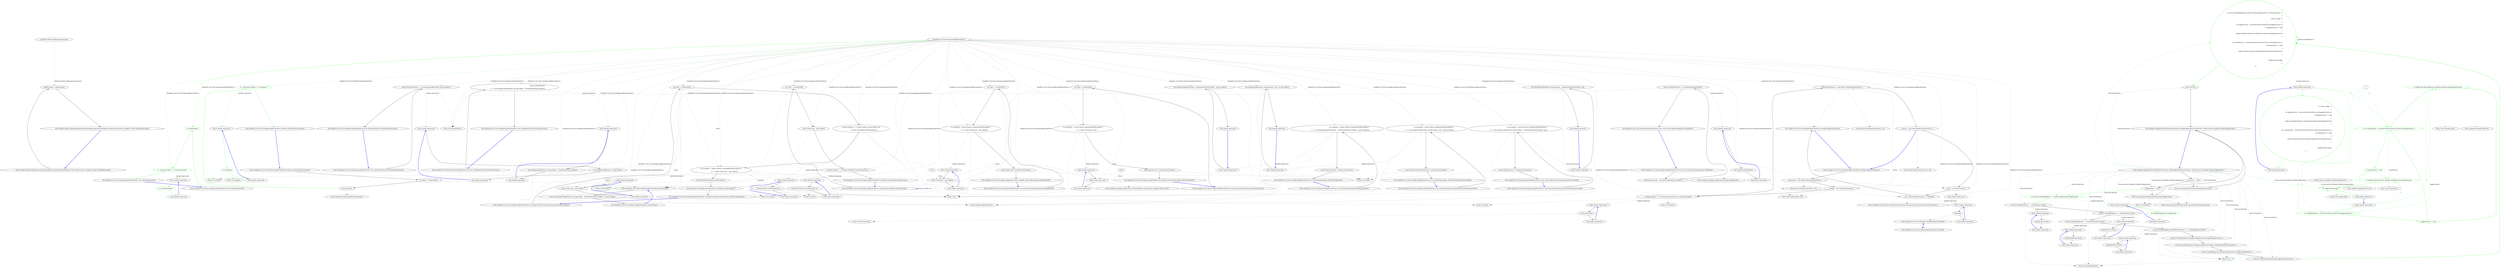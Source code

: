 digraph  {
n3 [label="HangFire.Filters.JobEnqueueingContext", span=""];
n0 [cluster="HangFire.Filters.JobEnqueueingContext.JobEnqueueingContext(HangFire.Client.ClientContext, HangFire.Client.ClientJobDescriptor)", label="Entry HangFire.Filters.JobEnqueueingContext.JobEnqueueingContext(HangFire.Client.ClientContext, HangFire.Client.ClientJobDescriptor)", span="6-6"];
n1 [cluster="HangFire.Filters.JobEnqueueingContext.JobEnqueueingContext(HangFire.Client.ClientContext, HangFire.Client.ClientJobDescriptor)", label="JobDescriptor = jobDescriptor", span="11-11"];
n2 [cluster="HangFire.Filters.JobEnqueueingContext.JobEnqueueingContext(HangFire.Client.ClientContext, HangFire.Client.ClientJobDescriptor)", label="Exit HangFire.Filters.JobEnqueueingContext.JobEnqueueingContext(HangFire.Client.ClientContext, HangFire.Client.ClientJobDescriptor)", span="6-6"];
m0_13 [cluster="Mock<IStateMachineFactory>.cstr", file="HangfireApplicationBuilderExtensions.cs", label="Entry Mock<IStateMachineFactory>.cstr", span=""];
m0_89 [cluster="HangFire.Core.Tests.BackgroundJobClientFacts.CreateJob_ThrowsAnException_WhenJobIsNull()", file="HangfireApplicationBuilderExtensions.cs", label="Entry HangFire.Core.Tests.BackgroundJobClientFacts.CreateJob_ThrowsAnException_WhenJobIsNull()", span="96-96"];
m0_90 [cluster="HangFire.Core.Tests.BackgroundJobClientFacts.CreateJob_ThrowsAnException_WhenJobIsNull()", file="HangfireApplicationBuilderExtensions.cs", label="var client = CreateClient()", span="98-98"];
m0_91 [cluster="HangFire.Core.Tests.BackgroundJobClientFacts.CreateJob_ThrowsAnException_WhenJobIsNull()", file="HangfireApplicationBuilderExtensions.cs", label="var exception = Assert.Throws<ArgumentNullException>(\r\n                () => client.Create(null, _state.Object))", span="100-101"];
m0_92 [cluster="HangFire.Core.Tests.BackgroundJobClientFacts.CreateJob_ThrowsAnException_WhenJobIsNull()", file="HangfireApplicationBuilderExtensions.cs", label="Assert.Equal(''job'', exception.ParamName)", span="103-103"];
m0_93 [cluster="HangFire.Core.Tests.BackgroundJobClientFacts.CreateJob_ThrowsAnException_WhenJobIsNull()", file="HangfireApplicationBuilderExtensions.cs", label="Exit HangFire.Core.Tests.BackgroundJobClientFacts.CreateJob_ThrowsAnException_WhenJobIsNull()", span="96-96"];
m0_49 [cluster="HangFire.Core.Tests.BackgroundJobClientFacts.Ctor_UsesCurrent_JobStorageInstance_ByDefault()", file="HangfireApplicationBuilderExtensions.cs", label="Entry HangFire.Core.Tests.BackgroundJobClientFacts.Ctor_UsesCurrent_JobStorageInstance_ByDefault()", span="60-60"];
m0_50 [cluster="HangFire.Core.Tests.BackgroundJobClientFacts.Ctor_UsesCurrent_JobStorageInstance_ByDefault()", file="HangfireApplicationBuilderExtensions.cs", label="JobStorage.Current = new Mock<JobStorage>().Object", span="62-62"];
m0_51 [cluster="HangFire.Core.Tests.BackgroundJobClientFacts.Ctor_UsesCurrent_JobStorageInstance_ByDefault()", file="HangfireApplicationBuilderExtensions.cs", label="Assert.DoesNotThrow(() => new BackgroundJobClient())", span="63-63"];
m0_52 [cluster="HangFire.Core.Tests.BackgroundJobClientFacts.Ctor_UsesCurrent_JobStorageInstance_ByDefault()", file="HangfireApplicationBuilderExtensions.cs", label="Exit HangFire.Core.Tests.BackgroundJobClientFacts.Ctor_UsesCurrent_JobStorageInstance_ByDefault()", span="60-60"];
m0_30 [cluster="Unk.Equal", file="HangfireApplicationBuilderExtensions.cs", label="Entry Unk.Equal", span=""];
m0_70 [cluster="HangFire.Core.Tests.BackgroundJobClientFacts.Ctor_TakesAConnection()", file="HangfireApplicationBuilderExtensions.cs", label="Entry HangFire.Core.Tests.BackgroundJobClientFacts.Ctor_TakesAConnection()", span="80-80"];
m0_71 [cluster="HangFire.Core.Tests.BackgroundJobClientFacts.Ctor_TakesAConnection()", color=green, community=0, file="HangfireApplicationBuilderExtensions.cs", label="0: CreateClient()", span="82-82"];
m0_72 [cluster="HangFire.Core.Tests.BackgroundJobClientFacts.Ctor_TakesAConnection()", color=green, community=0, file="HangfireApplicationBuilderExtensions.cs", label="0: _storage.Verify(x => x.GetConnection())", span="83-83"];
m0_73 [cluster="HangFire.Core.Tests.BackgroundJobClientFacts.Ctor_TakesAConnection()", file="HangfireApplicationBuilderExtensions.cs", label="Exit HangFire.Core.Tests.BackgroundJobClientFacts.Ctor_TakesAConnection()", span="80-80"];
m0_9 [cluster="Mock<IStorageConnection>.cstr", file="HangfireApplicationBuilderExtensions.cs", label="Entry Mock<IStorageConnection>.cstr", span=""];
m0_14 [cluster="Mock<IJobCreationProcess>.cstr", file="HangfireApplicationBuilderExtensions.cs", label="Entry Mock<IJobCreationProcess>.cstr", span=""];
m0_116 [cluster="HangFire.Core.Tests.BackgroundJobClientFacts.CreateJob_WrapsProcessException_IntoItsOwnException()", file="HangfireApplicationBuilderExtensions.cs", label="Entry HangFire.Core.Tests.BackgroundJobClientFacts.CreateJob_WrapsProcessException_IntoItsOwnException()", span="128-128"];
m0_117 [cluster="HangFire.Core.Tests.BackgroundJobClientFacts.CreateJob_WrapsProcessException_IntoItsOwnException()", file="HangfireApplicationBuilderExtensions.cs", label="var client = CreateClient()", span="130-130"];
m0_118 [cluster="HangFire.Core.Tests.BackgroundJobClientFacts.CreateJob_WrapsProcessException_IntoItsOwnException()", file="HangfireApplicationBuilderExtensions.cs", label="_process.Setup(x => x.Run(It.IsAny<CreateContext>()))\r\n                .Throws<InvalidOperationException>()", span="131-132"];
m0_119 [cluster="HangFire.Core.Tests.BackgroundJobClientFacts.CreateJob_WrapsProcessException_IntoItsOwnException()", file="HangfireApplicationBuilderExtensions.cs", label="var exception = Assert.Throws<CreateJobFailedException>(\r\n                () => client.Create(_job, _state.Object))", span="134-135"];
m0_120 [cluster="HangFire.Core.Tests.BackgroundJobClientFacts.CreateJob_WrapsProcessException_IntoItsOwnException()", file="HangfireApplicationBuilderExtensions.cs", label="Assert.NotNull(exception.InnerException)", span="137-137"];
m0_121 [cluster="HangFire.Core.Tests.BackgroundJobClientFacts.CreateJob_WrapsProcessException_IntoItsOwnException()", file="HangfireApplicationBuilderExtensions.cs", label="Assert.IsType<InvalidOperationException>(exception.InnerException)", span="138-138"];
m0_122 [cluster="HangFire.Core.Tests.BackgroundJobClientFacts.CreateJob_WrapsProcessException_IntoItsOwnException()", file="HangfireApplicationBuilderExtensions.cs", label="Exit HangFire.Core.Tests.BackgroundJobClientFacts.CreateJob_WrapsProcessException_IntoItsOwnException()", span="128-128"];
m0_53 [cluster="Unk.DoesNotThrow", file="HangfireApplicationBuilderExtensions.cs", label="Entry Unk.DoesNotThrow", span=""];
m0_115 [cluster="Unk.Run", file="HangfireApplicationBuilderExtensions.cs", label="Entry Unk.Run", span=""];
m0_57 [cluster="HangFire.BackgroundJobClient.BackgroundJobClient()", file="HangfireApplicationBuilderExtensions.cs", label="Entry HangFire.BackgroundJobClient.BackgroundJobClient()", span="39-39"];
m0_106 [cluster="HangFire.BackgroundJobClient.Create(HangFire.Common.Job, HangFire.States.State)", file="HangfireApplicationBuilderExtensions.cs", label="Entry HangFire.BackgroundJobClient.Create(HangFire.Common.Job, HangFire.States.State)", span="81-81"];
m0_98 [cluster="HangFire.Core.Tests.BackgroundJobClientFacts.CreateJob_ThrowsAnException_WhenStateIsNull()", file="HangfireApplicationBuilderExtensions.cs", label="Entry HangFire.Core.Tests.BackgroundJobClientFacts.CreateJob_ThrowsAnException_WhenStateIsNull()", span="107-107"];
m0_99 [cluster="HangFire.Core.Tests.BackgroundJobClientFacts.CreateJob_ThrowsAnException_WhenStateIsNull()", file="HangfireApplicationBuilderExtensions.cs", label="var client = CreateClient()", span="109-109"];
m0_100 [cluster="HangFire.Core.Tests.BackgroundJobClientFacts.CreateJob_ThrowsAnException_WhenStateIsNull()", file="HangfireApplicationBuilderExtensions.cs", label="var exception = Assert.Throws<ArgumentNullException>(\r\n                () => client.Create(_job, null))", span="111-112"];
m0_101 [cluster="HangFire.Core.Tests.BackgroundJobClientFacts.CreateJob_ThrowsAnException_WhenStateIsNull()", file="HangfireApplicationBuilderExtensions.cs", label="Assert.Equal(''state'', exception.ParamName)", span="114-114"];
m0_102 [cluster="HangFire.Core.Tests.BackgroundJobClientFacts.CreateJob_ThrowsAnException_WhenStateIsNull()", file="HangfireApplicationBuilderExtensions.cs", label="Exit HangFire.Core.Tests.BackgroundJobClientFacts.CreateJob_ThrowsAnException_WhenStateIsNull()", span="107-107"];
m0_29 [cluster="Unk.>", file="HangfireApplicationBuilderExtensions.cs", label="Entry Unk.>", span=""];
m0_84 [cluster="HangFire.BackgroundJobClient.Dispose()", file="HangfireApplicationBuilderExtensions.cs", label="Entry HangFire.BackgroundJobClient.Dispose()", span="103-103"];
m0_20 [cluster="Unk.GetConnection", file="HangfireApplicationBuilderExtensions.cs", label="Entry Unk.GetConnection", span=""];
m0_79 [cluster="HangFire.Core.Tests.BackgroundJobClientFacts.Dispose_DisposesTheConnection()", file="HangfireApplicationBuilderExtensions.cs", label="Entry HangFire.Core.Tests.BackgroundJobClientFacts.Dispose_DisposesTheConnection()", span="87-87"];
m0_82 [cluster="HangFire.Core.Tests.BackgroundJobClientFacts.Dispose_DisposesTheConnection()", color=green, community=0, file="HangfireApplicationBuilderExtensions.cs", label="0: _connection.Verify(x => x.Dispose())", span="92-92"];
m0_81 [cluster="HangFire.Core.Tests.BackgroundJobClientFacts.Dispose_DisposesTheConnection()", file="HangfireApplicationBuilderExtensions.cs", label="client.Dispose()", span="90-90"];
m0_80 [cluster="HangFire.Core.Tests.BackgroundJobClientFacts.Dispose_DisposesTheConnection()", file="HangfireApplicationBuilderExtensions.cs", label="var client = CreateClient()", span="89-89"];
m0_83 [cluster="HangFire.Core.Tests.BackgroundJobClientFacts.Dispose_DisposesTheConnection()", file="HangfireApplicationBuilderExtensions.cs", label="Exit HangFire.Core.Tests.BackgroundJobClientFacts.Dispose_DisposesTheConnection()", span="87-87"];
m0_123 [cluster="Unk.NotNull", file="HangfireApplicationBuilderExtensions.cs", label="Entry Unk.NotNull", span=""];
m0_7 [cluster="HangFire.Core.Tests.BackgroundJobClientFacts.BackgroundJobClientFacts()", file="HangfireApplicationBuilderExtensions.cs", label="_job = Job.FromExpression(() => Method())", span="29-29"];
m0_15 [cluster="Mock<State>.cstr", file="HangfireApplicationBuilderExtensions.cs", label="Entry Mock<State>.cstr", span=""];
m0_11 [cluster="Unk.Setup", file="HangfireApplicationBuilderExtensions.cs", label="Entry Unk.Setup", span=""];
m0_88 [cluster="Unk.Dispose", file="HangfireApplicationBuilderExtensions.cs", label="Entry Unk.Dispose", span=""];
m0_58 [cluster="HangFire.Core.Tests.BackgroundJobClientFacts.Ctor_HasDefaultValue_ForStateMachineFactory()", file="HangfireApplicationBuilderExtensions.cs", label="Entry HangFire.Core.Tests.BackgroundJobClientFacts.Ctor_HasDefaultValue_ForStateMachineFactory()", span="67-67"];
m0_59 [cluster="HangFire.Core.Tests.BackgroundJobClientFacts.Ctor_HasDefaultValue_ForStateMachineFactory()", file="HangfireApplicationBuilderExtensions.cs", label="Assert.DoesNotThrow(() => new BackgroundJobClient(_storage.Object))", span="69-69"];
m0_60 [cluster="HangFire.Core.Tests.BackgroundJobClientFacts.Ctor_HasDefaultValue_ForStateMachineFactory()", file="HangfireApplicationBuilderExtensions.cs", label="Exit HangFire.Core.Tests.BackgroundJobClientFacts.Ctor_HasDefaultValue_ForStateMachineFactory()", span="67-67"];
m0_74 [cluster="HangFire.Core.Tests.BackgroundJobClientFacts.CreateClient()", file="HangfireApplicationBuilderExtensions.cs", label="Entry HangFire.Core.Tests.BackgroundJobClientFacts.CreateClient()", span="145-145"];
m0_131 [cluster="HangFire.Core.Tests.BackgroundJobClientFacts.CreateClient()", file="HangfireApplicationBuilderExtensions.cs", label="return new BackgroundJobClient(_storage.Object, _stateMachineFactory.Object, _process.Object);", span="147-147"];
m0_132 [cluster="HangFire.Core.Tests.BackgroundJobClientFacts.CreateClient()", file="HangfireApplicationBuilderExtensions.cs", label="Exit HangFire.Core.Tests.BackgroundJobClientFacts.CreateClient()", span="145-145"];
m0_64 [cluster="HangFire.Core.Tests.BackgroundJobClientFacts.Ctor_HasDefaultValue_ForCreationProcess()", file="HangfireApplicationBuilderExtensions.cs", label="Entry HangFire.Core.Tests.BackgroundJobClientFacts.Ctor_HasDefaultValue_ForCreationProcess()", span="73-73"];
m0_65 [cluster="HangFire.Core.Tests.BackgroundJobClientFacts.Ctor_HasDefaultValue_ForCreationProcess()", file="HangfireApplicationBuilderExtensions.cs", label="Assert.DoesNotThrow(\r\n                () => new BackgroundJobClient(_storage.Object, _stateMachineFactory.Object))", span="75-76"];
m0_66 [cluster="HangFire.Core.Tests.BackgroundJobClientFacts.Ctor_HasDefaultValue_ForCreationProcess()", file="HangfireApplicationBuilderExtensions.cs", label="Exit HangFire.Core.Tests.BackgroundJobClientFacts.Ctor_HasDefaultValue_ForCreationProcess()", span="73-73"];
m0_54 [cluster="lambda expression", file="HangfireApplicationBuilderExtensions.cs", label="Entry lambda expression", span="63-63"];
m0_76 [cluster="lambda expression", file="HangfireApplicationBuilderExtensions.cs", label="Entry lambda expression", span="83-83"];
m0_77 [cluster="lambda expression", color=green, community=0, file="HangfireApplicationBuilderExtensions.cs", label="0: x.GetConnection()", span="83-83"];
m0_78 [cluster="lambda expression", file="HangfireApplicationBuilderExtensions.cs", label="Exit lambda expression", span="83-83"];
m0_85 [cluster="lambda expression", file="HangfireApplicationBuilderExtensions.cs", label="Entry lambda expression", span="92-92"];
m0_86 [cluster="lambda expression", color=green, community=0, file="HangfireApplicationBuilderExtensions.cs", label="0: x.Dispose()", span="92-92"];
m0_87 [cluster="lambda expression", file="HangfireApplicationBuilderExtensions.cs", label="Exit lambda expression", span="92-92"];
m0_32 [cluster="lambda expression", file="HangfireApplicationBuilderExtensions.cs", label="new BackgroundJobClient(null, _stateMachineFactory.Object, _process.Object)", span="36-36"];
m0_40 [cluster="lambda expression", file="HangfireApplicationBuilderExtensions.cs", label="new BackgroundJobClient(_storage.Object, null, _process.Object)", span="45-45"];
m0_47 [cluster="lambda expression", file="HangfireApplicationBuilderExtensions.cs", label="new BackgroundJobClient(_storage.Object, _stateMachineFactory.Object, null)", span="54-54"];
m0_62 [cluster="lambda expression", file="HangfireApplicationBuilderExtensions.cs", label="new BackgroundJobClient(_storage.Object)", span="69-69"];
m0_68 [cluster="lambda expression", file="HangfireApplicationBuilderExtensions.cs", label="new BackgroundJobClient(_storage.Object, _stateMachineFactory.Object)", span="76-76"];
m0_95 [cluster="lambda expression", file="HangfireApplicationBuilderExtensions.cs", label="client.Create(null, _state.Object)", span="101-101"];
m0_104 [cluster="lambda expression", file="HangfireApplicationBuilderExtensions.cs", label="client.Create(_job, null)", span="112-112"];
m0_128 [cluster="lambda expression", file="HangfireApplicationBuilderExtensions.cs", label="client.Create(_job, _state.Object)", span="135-135"];
m0_18 [cluster="lambda expression", file="HangfireApplicationBuilderExtensions.cs", label="x.GetConnection()", span="23-23"];
m0_17 [cluster="lambda expression", file="HangfireApplicationBuilderExtensions.cs", label="Entry lambda expression", span="23-23"];
m0_21 [cluster="lambda expression", file="HangfireApplicationBuilderExtensions.cs", label="Entry lambda expression", span="29-29"];
m0_31 [cluster="lambda expression", file="HangfireApplicationBuilderExtensions.cs", label="Entry lambda expression", span="36-36"];
m0_33 [cluster="lambda expression", file="HangfireApplicationBuilderExtensions.cs", label="Exit lambda expression", span="36-36"];
m0_39 [cluster="lambda expression", file="HangfireApplicationBuilderExtensions.cs", label="Entry lambda expression", span="45-45"];
m0_41 [cluster="lambda expression", file="HangfireApplicationBuilderExtensions.cs", label="Exit lambda expression", span="45-45"];
m0_46 [cluster="lambda expression", file="HangfireApplicationBuilderExtensions.cs", label="Entry lambda expression", span="54-54"];
m0_48 [cluster="lambda expression", file="HangfireApplicationBuilderExtensions.cs", label="Exit lambda expression", span="54-54"];
m0_61 [cluster="lambda expression", file="HangfireApplicationBuilderExtensions.cs", label="Entry lambda expression", span="69-69"];
m0_63 [cluster="lambda expression", file="HangfireApplicationBuilderExtensions.cs", label="Exit lambda expression", span="69-69"];
m0_67 [cluster="lambda expression", file="HangfireApplicationBuilderExtensions.cs", label="Entry lambda expression", span="76-76"];
m0_69 [cluster="lambda expression", file="HangfireApplicationBuilderExtensions.cs", label="Exit lambda expression", span="76-76"];
m0_94 [cluster="lambda expression", file="HangfireApplicationBuilderExtensions.cs", label="Entry lambda expression", span="101-101"];
m0_96 [cluster="lambda expression", file="HangfireApplicationBuilderExtensions.cs", label="Exit lambda expression", span="101-101"];
m0_103 [cluster="lambda expression", file="HangfireApplicationBuilderExtensions.cs", label="Entry lambda expression", span="112-112"];
m0_105 [cluster="lambda expression", file="HangfireApplicationBuilderExtensions.cs", label="Exit lambda expression", span="112-112"];
m0_112 [cluster="lambda expression", file="HangfireApplicationBuilderExtensions.cs", label="Entry lambda expression", span="124-124"];
m0_124 [cluster="lambda expression", file="HangfireApplicationBuilderExtensions.cs", label="Entry lambda expression", span="131-131"];
m0_127 [cluster="lambda expression", file="HangfireApplicationBuilderExtensions.cs", label="Entry lambda expression", span="135-135"];
m0_129 [cluster="lambda expression", file="HangfireApplicationBuilderExtensions.cs", label="Exit lambda expression", span="135-135"];
m0_19 [cluster="lambda expression", file="HangfireApplicationBuilderExtensions.cs", label="Exit lambda expression", span="23-23"];
m0_23 [cluster="lambda expression", file="HangfireApplicationBuilderExtensions.cs", label="Exit lambda expression", span="29-29"];
m0_22 [cluster="lambda expression", file="HangfireApplicationBuilderExtensions.cs", label="Method()", span="29-29"];
m0_113 [cluster="lambda expression", file="HangfireApplicationBuilderExtensions.cs", label="x.Run(It.IsNotNull<CreateContext>())", span="124-124"];
m0_125 [cluster="lambda expression", file="HangfireApplicationBuilderExtensions.cs", label="x.Run(It.IsAny<CreateContext>())", span="131-131"];
m0_114 [cluster="lambda expression", file="HangfireApplicationBuilderExtensions.cs", label="Exit lambda expression", span="124-124"];
m0_126 [cluster="lambda expression", file="HangfireApplicationBuilderExtensions.cs", label="Exit lambda expression", span="131-131"];
m0_55 [cluster="lambda expression", file="HangfireApplicationBuilderExtensions.cs", label="new BackgroundJobClient()", span="63-63"];
m0_56 [cluster="lambda expression", file="HangfireApplicationBuilderExtensions.cs", label="Exit lambda expression", span="63-63"];
m0_42 [cluster="HangFire.Core.Tests.BackgroundJobClientFacts.Ctor_ThrowsAnException_WhenCreationProcessIsNull()", file="HangfireApplicationBuilderExtensions.cs", label="Entry HangFire.Core.Tests.BackgroundJobClientFacts.Ctor_ThrowsAnException_WhenCreationProcessIsNull()", span="51-51"];
m0_43 [cluster="HangFire.Core.Tests.BackgroundJobClientFacts.Ctor_ThrowsAnException_WhenCreationProcessIsNull()", file="HangfireApplicationBuilderExtensions.cs", label="var exception = Assert.Throws<ArgumentNullException>(\r\n                () => new BackgroundJobClient(_storage.Object, _stateMachineFactory.Object, null))", span="53-54"];
m0_44 [cluster="HangFire.Core.Tests.BackgroundJobClientFacts.Ctor_ThrowsAnException_WhenCreationProcessIsNull()", file="HangfireApplicationBuilderExtensions.cs", label="Assert.Equal(''process'', exception.ParamName)", span="56-56"];
m0_45 [cluster="HangFire.Core.Tests.BackgroundJobClientFacts.Ctor_ThrowsAnException_WhenCreationProcessIsNull()", file="HangfireApplicationBuilderExtensions.cs", label="Exit HangFire.Core.Tests.BackgroundJobClientFacts.Ctor_ThrowsAnException_WhenCreationProcessIsNull()", span="51-51"];
m0_24 [cluster="HangFire.Core.Tests.BackgroundJobClientFacts.Method()", file="HangfireApplicationBuilderExtensions.cs", label="Entry HangFire.Core.Tests.BackgroundJobClientFacts.Method()", span="141-141"];
m0_130 [cluster="HangFire.Core.Tests.BackgroundJobClientFacts.Method()", file="HangfireApplicationBuilderExtensions.cs", label="Exit HangFire.Core.Tests.BackgroundJobClientFacts.Method()", span="141-141"];
m0_25 [cluster="HangFire.Core.Tests.BackgroundJobClientFacts.Ctor_ThrowsAnException_WhenStorageIsNull()", file="HangfireApplicationBuilderExtensions.cs", label="Entry HangFire.Core.Tests.BackgroundJobClientFacts.Ctor_ThrowsAnException_WhenStorageIsNull()", span="33-33"];
m0_26 [cluster="HangFire.Core.Tests.BackgroundJobClientFacts.Ctor_ThrowsAnException_WhenStorageIsNull()", file="HangfireApplicationBuilderExtensions.cs", label="var exception = Assert.Throws<ArgumentNullException>(\r\n                () => new BackgroundJobClient(null, _stateMachineFactory.Object, _process.Object))", span="35-36"];
m0_27 [cluster="HangFire.Core.Tests.BackgroundJobClientFacts.Ctor_ThrowsAnException_WhenStorageIsNull()", file="HangfireApplicationBuilderExtensions.cs", label="Assert.Equal(''storage'', exception.ParamName)", span="38-38"];
m0_28 [cluster="HangFire.Core.Tests.BackgroundJobClientFacts.Ctor_ThrowsAnException_WhenStorageIsNull()", file="HangfireApplicationBuilderExtensions.cs", label="Exit HangFire.Core.Tests.BackgroundJobClientFacts.Ctor_ThrowsAnException_WhenStorageIsNull()", span="33-33"];
m0_8 [cluster="HangFire.Core.Tests.BackgroundJobClientFacts.BackgroundJobClientFacts()", file="HangfireApplicationBuilderExtensions.cs", label="Exit HangFire.Core.Tests.BackgroundJobClientFacts.BackgroundJobClientFacts()", span="19-19"];
m0_0 [cluster="HangFire.Core.Tests.BackgroundJobClientFacts.BackgroundJobClientFacts()", file="HangfireApplicationBuilderExtensions.cs", label="Entry HangFire.Core.Tests.BackgroundJobClientFacts.BackgroundJobClientFacts()", span="19-19"];
m0_1 [cluster="HangFire.Core.Tests.BackgroundJobClientFacts.BackgroundJobClientFacts()", file="HangfireApplicationBuilderExtensions.cs", label="_connection = new Mock<IStorageConnection>()", span="21-21"];
m0_2 [cluster="HangFire.Core.Tests.BackgroundJobClientFacts.BackgroundJobClientFacts()", file="HangfireApplicationBuilderExtensions.cs", label="_storage = new Mock<JobStorage>()", span="22-22"];
m0_3 [cluster="HangFire.Core.Tests.BackgroundJobClientFacts.BackgroundJobClientFacts()", file="HangfireApplicationBuilderExtensions.cs", label="_storage.Setup(x => x.GetConnection()).Returns(_connection.Object)", span="23-23"];
m0_4 [cluster="HangFire.Core.Tests.BackgroundJobClientFacts.BackgroundJobClientFacts()", file="HangfireApplicationBuilderExtensions.cs", label="_stateMachineFactory = new Mock<IStateMachineFactory>()", span="25-25"];
m0_5 [cluster="HangFire.Core.Tests.BackgroundJobClientFacts.BackgroundJobClientFacts()", file="HangfireApplicationBuilderExtensions.cs", label="_process = new Mock<IJobCreationProcess>()", span="27-27"];
m0_35 [cluster="HangFire.Core.Tests.BackgroundJobClientFacts.Ctor_ThrowsAnException_WhenStateMachineFactoryIsNull()", file="HangfireApplicationBuilderExtensions.cs", label="Entry HangFire.Core.Tests.BackgroundJobClientFacts.Ctor_ThrowsAnException_WhenStateMachineFactoryIsNull()", span="42-42"];
m0_36 [cluster="HangFire.Core.Tests.BackgroundJobClientFacts.Ctor_ThrowsAnException_WhenStateMachineFactoryIsNull()", file="HangfireApplicationBuilderExtensions.cs", label="var exception = Assert.Throws<ArgumentNullException>(\r\n                () => new BackgroundJobClient(_storage.Object, null, _process.Object))", span="44-45"];
m0_37 [cluster="HangFire.Core.Tests.BackgroundJobClientFacts.Ctor_ThrowsAnException_WhenStateMachineFactoryIsNull()", file="HangfireApplicationBuilderExtensions.cs", label="Assert.Equal(''stateMachineFactory'', exception.ParamName)", span="47-47"];
m0_38 [cluster="HangFire.Core.Tests.BackgroundJobClientFacts.Ctor_ThrowsAnException_WhenStateMachineFactoryIsNull()", file="HangfireApplicationBuilderExtensions.cs", label="Exit HangFire.Core.Tests.BackgroundJobClientFacts.Ctor_ThrowsAnException_WhenStateMachineFactoryIsNull()", span="42-42"];
m0_107 [cluster="HangFire.Core.Tests.BackgroundJobClientFacts.CreateJob_RunsTheJobCreationProcess()", file="HangfireApplicationBuilderExtensions.cs", label="Entry HangFire.Core.Tests.BackgroundJobClientFacts.CreateJob_RunsTheJobCreationProcess()", span="118-118"];
m0_108 [cluster="HangFire.Core.Tests.BackgroundJobClientFacts.CreateJob_RunsTheJobCreationProcess()", file="HangfireApplicationBuilderExtensions.cs", label="var client = CreateClient()", span="120-120"];
m0_109 [cluster="HangFire.Core.Tests.BackgroundJobClientFacts.CreateJob_RunsTheJobCreationProcess()", file="HangfireApplicationBuilderExtensions.cs", label="client.Create(_job, _state.Object)", span="122-122"];
m0_110 [cluster="HangFire.Core.Tests.BackgroundJobClientFacts.CreateJob_RunsTheJobCreationProcess()", file="HangfireApplicationBuilderExtensions.cs", label="_process.Verify(x => x.Run(It.IsNotNull<CreateContext>()))", span="124-124"];
m0_111 [cluster="HangFire.Core.Tests.BackgroundJobClientFacts.CreateJob_RunsTheJobCreationProcess()", file="HangfireApplicationBuilderExtensions.cs", label="Exit HangFire.Core.Tests.BackgroundJobClientFacts.CreateJob_RunsTheJobCreationProcess()", span="118-118"];
m0_16 [cluster="HangFire.Common.Job.FromExpression(System.Linq.Expressions.Expression<System.Action>)", file="HangfireApplicationBuilderExtensions.cs", label="Entry HangFire.Common.Job.FromExpression(System.Linq.Expressions.Expression<System.Action>)", span="125-125"];
m0_12 [cluster="Unk.Returns", file="HangfireApplicationBuilderExtensions.cs", label="Entry Unk.Returns", span=""];
m0_34 [cluster="BackgroundJobClient.cstr", file="HangfireApplicationBuilderExtensions.cs", label="Entry BackgroundJobClient.cstr", span=""];
m0_6 [cluster="HangFire.Core.Tests.BackgroundJobClientFacts.BackgroundJobClientFacts()", file="HangfireApplicationBuilderExtensions.cs", label="_state = new Mock<State>()", span="28-28"];
m0_97 [cluster="Unk.Create", file="HangfireApplicationBuilderExtensions.cs", label="Entry Unk.Create", span=""];
m0_75 [cluster="Unk.Verify", file="HangfireApplicationBuilderExtensions.cs", label="Entry Unk.Verify", span=""];
m0_10 [cluster="Mock<JobStorage>.cstr", file="HangfireApplicationBuilderExtensions.cs", label="Entry Mock<JobStorage>.cstr", span=""];
m0_133 [file="HangfireApplicationBuilderExtensions.cs", label="HangFire.Core.Tests.BackgroundJobClientFacts", span=""];
m0_134 [file="HangfireApplicationBuilderExtensions.cs", label=client, span=""];
m0_135 [file="HangfireApplicationBuilderExtensions.cs", label=client, span=""];
m0_136 [file="HangfireApplicationBuilderExtensions.cs", label=client, span=""];
m2_48 [cluster="AspNetCoreLogProvider.cstr", file="HangfireServiceCollectionExtensions.cs", label="Entry AspNetCoreLogProvider.cstr", span=""];
m2_49 [cluster="Unk.UseLogProvider", file="HangfireServiceCollectionExtensions.cs", label="Entry Unk.UseLogProvider", span=""];
m2_17 [cluster="System.ArgumentNullException.ArgumentNullException(string)", file="HangfireServiceCollectionExtensions.cs", label="Entry System.ArgumentNullException.ArgumentNullException(string)", span="0-0"];
m2_20 [cluster="Unk.>", file="HangfireServiceCollectionExtensions.cs", label="Entry Unk.>", span=""];
m2_52 [cluster="Unk.configuration", file="HangfireServiceCollectionExtensions.cs", label="Entry Unk.configuration", span=""];
m2_50 [cluster="AspNetCoreJobActivator.cstr", file="HangfireServiceCollectionExtensions.cs", label="Entry AspNetCoreJobActivator.cstr", span=""];
m2_0 [cluster="Hangfire.HangfireServiceCollectionExtensions.AddHangfire(IServiceCollection, System.Action<Hangfire.IGlobalConfiguration>)", file="HangfireServiceCollectionExtensions.cs", label="Entry Hangfire.HangfireServiceCollectionExtensions.AddHangfire(IServiceCollection, System.Action<Hangfire.IGlobalConfiguration>)", span="32-32"];
m2_5 [cluster="Hangfire.HangfireServiceCollectionExtensions.AddHangfire(IServiceCollection, System.Action<Hangfire.IGlobalConfiguration>)", color=green, community=0, file="HangfireServiceCollectionExtensions.cs", label="0: services.TryAddSingleton(_ => GlobalConfiguration.Configuration)", span="39-39"];
m2_3 [cluster="Hangfire.HangfireServiceCollectionExtensions.AddHangfire(IServiceCollection, System.Action<Hangfire.IGlobalConfiguration>)", file="HangfireServiceCollectionExtensions.cs", label="configuration == null", span="37-37"];
m2_6 [cluster="Hangfire.HangfireServiceCollectionExtensions.AddHangfire(IServiceCollection, System.Action<Hangfire.IGlobalConfiguration>)", file="HangfireServiceCollectionExtensions.cs", label="services.TryAddSingleton(_ => JobStorage.Current)", span="40-40"];
m2_14 [cluster="Hangfire.HangfireServiceCollectionExtensions.AddHangfire(IServiceCollection, System.Action<Hangfire.IGlobalConfiguration>)", color=green, community=0, file="HangfireServiceCollectionExtensions.cs", label="0: services.TryAddSingleton<Action<IGlobalConfiguration>>(serviceProvider =>\r\n            {\r\n                return config =>\r\n                {\r\n                    var loggerFactory = serviceProvider.GetService<ILoggerFactory>();\r\n                    if (loggerFactory != null)\r\n                    {\r\n                        config.UseLogProvider(new AspNetCoreLogProvider(loggerFactory));\r\n                    }\r\n\r\n                    var scopeFactory = serviceProvider.GetService<IServiceScopeFactory>();\r\n                    if (scopeFactory != null)\r\n                    {\r\n                        config.UseActivator(new AspNetCoreJobActivator(scopeFactory));\r\n                    }\r\n\r\n                    configuration(config);\r\n                };\r\n            })", span="51-69"];
m2_13 [cluster="Hangfire.HangfireServiceCollectionExtensions.AddHangfire(IServiceCollection, System.Action<Hangfire.IGlobalConfiguration>)", file="HangfireServiceCollectionExtensions.cs", label="services.TryAddSingleton(typeof(HangfireMarkerService))", span="49-49"];
m2_15 [cluster="Hangfire.HangfireServiceCollectionExtensions.AddHangfire(IServiceCollection, System.Action<Hangfire.IGlobalConfiguration>)", file="HangfireServiceCollectionExtensions.cs", label="return services;", span="71-71"];
m2_1 [cluster="Hangfire.HangfireServiceCollectionExtensions.AddHangfire(IServiceCollection, System.Action<Hangfire.IGlobalConfiguration>)", file="HangfireServiceCollectionExtensions.cs", label="services == null", span="36-36"];
m2_2 [cluster="Hangfire.HangfireServiceCollectionExtensions.AddHangfire(IServiceCollection, System.Action<Hangfire.IGlobalConfiguration>)", file="HangfireServiceCollectionExtensions.cs", label="throw new ArgumentNullException(nameof(services));", span="36-36"];
m2_4 [cluster="Hangfire.HangfireServiceCollectionExtensions.AddHangfire(IServiceCollection, System.Action<Hangfire.IGlobalConfiguration>)", file="HangfireServiceCollectionExtensions.cs", label="throw new ArgumentNullException(nameof(configuration));", span="37-37"];
m2_7 [cluster="Hangfire.HangfireServiceCollectionExtensions.AddHangfire(IServiceCollection, System.Action<Hangfire.IGlobalConfiguration>)", file="HangfireServiceCollectionExtensions.cs", label="services.TryAddSingleton(_ => JobActivator.Current)", span="41-41"];
m2_8 [cluster="Hangfire.HangfireServiceCollectionExtensions.AddHangfire(IServiceCollection, System.Action<Hangfire.IGlobalConfiguration>)", file="HangfireServiceCollectionExtensions.cs", label="services.TryAddSingleton(_ => DashboardRoutes.Routes)", span="42-42"];
m2_9 [cluster="Hangfire.HangfireServiceCollectionExtensions.AddHangfire(IServiceCollection, System.Action<Hangfire.IGlobalConfiguration>)", file="HangfireServiceCollectionExtensions.cs", label="services.TryAddSingleton<IJobFilterProvider>(_ => GlobalJobFilters.Filters)", span="43-43"];
m2_10 [cluster="Hangfire.HangfireServiceCollectionExtensions.AddHangfire(IServiceCollection, System.Action<Hangfire.IGlobalConfiguration>)", file="HangfireServiceCollectionExtensions.cs", label="services.TryAddSingleton<IBackgroundJobFactory, BackgroundJobFactory>()", span="45-45"];
m2_11 [cluster="Hangfire.HangfireServiceCollectionExtensions.AddHangfire(IServiceCollection, System.Action<Hangfire.IGlobalConfiguration>)", file="HangfireServiceCollectionExtensions.cs", label="services.TryAddSingleton<IBackgroundJobStateChanger, BackgroundJobStateChanger>()", span="46-46"];
m2_12 [cluster="Hangfire.HangfireServiceCollectionExtensions.AddHangfire(IServiceCollection, System.Action<Hangfire.IGlobalConfiguration>)", file="HangfireServiceCollectionExtensions.cs", label="services.TryAddSingleton<IBackgroundJobClient, BackgroundJobClient>()", span="47-47"];
m2_16 [cluster="Hangfire.HangfireServiceCollectionExtensions.AddHangfire(IServiceCollection, System.Action<Hangfire.IGlobalConfiguration>)", file="HangfireServiceCollectionExtensions.cs", label="Exit Hangfire.HangfireServiceCollectionExtensions.AddHangfire(IServiceCollection, System.Action<Hangfire.IGlobalConfiguration>)", span="32-32"];
m2_19 [cluster="Unk.TryAddSingleton", file="HangfireServiceCollectionExtensions.cs", label="Entry Unk.TryAddSingleton", span=""];
m2_18 [cluster="Unk.nameof", file="HangfireServiceCollectionExtensions.cs", label="Entry Unk.nameof", span=""];
m2_51 [cluster="Unk.UseActivator", file="HangfireServiceCollectionExtensions.cs", label="Entry Unk.UseActivator", span=""];
m2_33 [cluster="lambda expression", file="HangfireServiceCollectionExtensions.cs", label="Entry lambda expression", span="43-43"];
m2_21 [cluster="lambda expression", file="HangfireServiceCollectionExtensions.cs", label="Entry lambda expression", span="39-39"];
m2_36 [cluster="lambda expression", file="HangfireServiceCollectionExtensions.cs", label="Entry lambda expression", span="51-69"];
m2_46 [cluster="lambda expression", color=green, community=0, file="HangfireServiceCollectionExtensions.cs", label="0: configuration(config)", span="67-67"];
m2_39 [cluster="lambda expression", file="HangfireServiceCollectionExtensions.cs", label="Entry lambda expression", span="53-68"];
m2_45 [cluster="lambda expression", color=green, community=0, file="HangfireServiceCollectionExtensions.cs", label="0: config.UseActivator(new AspNetCoreJobActivator(scopeFactory))", span="64-64"];
m2_44 [cluster="lambda expression", color=green, community=0, file="HangfireServiceCollectionExtensions.cs", label="0: scopeFactory != null", span="62-62"];
m2_47 [cluster="lambda expression", file="HangfireServiceCollectionExtensions.cs", label="Exit lambda expression", span="53-68"];
m2_22 [cluster="lambda expression", color=green, community=0, file="HangfireServiceCollectionExtensions.cs", label="0: GlobalConfiguration.Configuration", span="39-39"];
m2_23 [cluster="lambda expression", file="HangfireServiceCollectionExtensions.cs", label="Exit lambda expression", span="39-39"];
m2_37 [cluster="lambda expression", color=green, community=0, file="HangfireServiceCollectionExtensions.cs", label="0: return config =>\r\n                {\r\n                    var loggerFactory = serviceProvider.GetService<ILoggerFactory>();\r\n                    if (loggerFactory != null)\r\n                    {\r\n                        config.UseLogProvider(new AspNetCoreLogProvider(loggerFactory));\r\n                    }\r\n\r\n                    var scopeFactory = serviceProvider.GetService<IServiceScopeFactory>();\r\n                    if (scopeFactory != null)\r\n                    {\r\n                        config.UseActivator(new AspNetCoreJobActivator(scopeFactory));\r\n                    }\r\n\r\n                    configuration(config);\r\n                };", span="53-68"];
m2_38 [cluster="lambda expression", file="HangfireServiceCollectionExtensions.cs", label="Exit lambda expression", span="51-69"];
m2_40 [cluster="lambda expression", color=green, community=0, file="HangfireServiceCollectionExtensions.cs", label="0: var loggerFactory = serviceProvider.GetService<ILoggerFactory>()", span="55-55"];
m2_41 [cluster="lambda expression", color=green, community=0, file="HangfireServiceCollectionExtensions.cs", label="0: loggerFactory != null", span="56-56"];
m2_42 [cluster="lambda expression", color=green, community=0, file="HangfireServiceCollectionExtensions.cs", label="0: config.UseLogProvider(new AspNetCoreLogProvider(loggerFactory))", span="58-58"];
m2_43 [cluster="lambda expression", color=green, community=0, file="HangfireServiceCollectionExtensions.cs", label="0: var scopeFactory = serviceProvider.GetService<IServiceScopeFactory>()", span="61-61"];
m2_24 [cluster="lambda expression", file="HangfireServiceCollectionExtensions.cs", label="Entry lambda expression", span="40-40"];
m2_27 [cluster="lambda expression", file="HangfireServiceCollectionExtensions.cs", label="Entry lambda expression", span="41-41"];
m2_30 [cluster="lambda expression", file="HangfireServiceCollectionExtensions.cs", label="Entry lambda expression", span="42-42"];
m2_26 [cluster="lambda expression", file="HangfireServiceCollectionExtensions.cs", label="Exit lambda expression", span="40-40"];
m2_25 [cluster="lambda expression", file="HangfireServiceCollectionExtensions.cs", label="JobStorage.Current", span="40-40"];
m2_29 [cluster="lambda expression", file="HangfireServiceCollectionExtensions.cs", label="Exit lambda expression", span="41-41"];
m2_28 [cluster="lambda expression", file="HangfireServiceCollectionExtensions.cs", label="JobActivator.Current", span="41-41"];
m2_32 [cluster="lambda expression", file="HangfireServiceCollectionExtensions.cs", label="Exit lambda expression", span="42-42"];
m2_31 [cluster="lambda expression", file="HangfireServiceCollectionExtensions.cs", label="DashboardRoutes.Routes", span="42-42"];
m2_34 [cluster="lambda expression", file="HangfireServiceCollectionExtensions.cs", label="GlobalJobFilters.Filters", span="43-43"];
m2_35 [cluster="lambda expression", file="HangfireServiceCollectionExtensions.cs", label="Exit lambda expression", span="43-43"];
m2_53 [file="HangfireServiceCollectionExtensions.cs", label="System.Action<Hangfire.IGlobalConfiguration>", span=""];
m2_54 [file="HangfireServiceCollectionExtensions.cs", label="?", span=""];
n3 -> n1  [color=darkseagreen4, key=1, label="HangFire.Filters.JobEnqueueingContext", style=dashed];
n0 -> n1  [key=0, style=solid];
n1 -> n2  [key=0, style=solid];
n2 -> n0  [color=blue, key=0, style=bold];
m0_89 -> m0_90  [key=0, style=solid];
m0_90 -> m0_74  [key=2, style=dotted];
m0_90 -> m0_91  [key=0, style=solid];
m0_90 -> m0_95  [color=darkseagreen4, key=1, label=client, style=dashed];
m0_91 -> m0_92  [key=0, style=solid];
m0_91 -> m0_29  [key=2, style=dotted];
m0_91 -> m0_94  [color=darkseagreen4, key=1, label="lambda expression", style=dashed];
m0_92 -> m0_93  [key=0, style=solid];
m0_92 -> m0_30  [key=2, style=dotted];
m0_93 -> m0_89  [color=blue, key=0, style=bold];
m0_49 -> m0_50  [key=0, style=solid];
m0_50 -> m0_10  [key=2, style=dotted];
m0_50 -> m0_51  [key=0, style=solid];
m0_51 -> m0_53  [key=2, style=dotted];
m0_51 -> m0_52  [key=0, style=solid];
m0_51 -> m0_54  [color=darkseagreen4, key=1, label="lambda expression", style=dashed];
m0_52 -> m0_49  [color=blue, key=0, style=bold];
m0_70 -> m0_71  [color=green, key=0, style=solid];
m0_71 -> m0_72  [color=green, key=0, style=solid];
m0_71 -> m0_74  [color=green, key=2, style=dotted];
m0_72 -> m0_73  [color=green, key=0, style=solid];
m0_72 -> m0_75  [color=green, key=2, style=dotted];
m0_72 -> m0_76  [color=green, key=1, label="lambda expression", style=dashed];
m0_73 -> m0_70  [color=blue, key=0, style=bold];
m0_116 -> m0_117  [key=0, style=solid];
m0_117 -> m0_74  [key=2, style=dotted];
m0_117 -> m0_118  [key=0, style=solid];
m0_117 -> m0_119  [color=darkseagreen4, key=1, label=client, style=dashed];
m0_117 -> m0_128  [color=darkseagreen4, key=1, label=client, style=dashed];
m0_118 -> m0_119  [key=0, style=solid];
m0_118 -> m0_11  [key=2, style=dotted];
m0_118 -> m0_29  [key=2, style=dotted];
m0_118 -> m0_124  [color=darkseagreen4, key=1, label="lambda expression", style=dashed];
m0_119 -> m0_120  [key=0, style=solid];
m0_119 -> m0_29  [key=2, style=dotted];
m0_119 -> m0_127  [color=darkseagreen4, key=1, label="lambda expression", style=dashed];
m0_119 -> m0_121  [color=darkseagreen4, key=1, label=exception, style=dashed];
m0_120 -> m0_121  [key=0, style=solid];
m0_120 -> m0_123  [key=2, style=dotted];
m0_121 -> m0_29  [key=2, style=dotted];
m0_121 -> m0_122  [key=0, style=solid];
m0_122 -> m0_116  [color=blue, key=0, style=bold];
m0_98 -> m0_99  [key=0, style=solid];
m0_99 -> m0_74  [key=2, style=dotted];
m0_99 -> m0_100  [key=0, style=solid];
m0_99 -> m0_104  [color=darkseagreen4, key=1, label=client, style=dashed];
m0_100 -> m0_101  [key=0, style=solid];
m0_100 -> m0_29  [key=2, style=dotted];
m0_100 -> m0_103  [color=darkseagreen4, key=1, label="lambda expression", style=dashed];
m0_101 -> m0_102  [key=0, style=solid];
m0_101 -> m0_30  [key=2, style=dotted];
m0_102 -> m0_98  [color=blue, key=0, style=bold];
m0_79 -> m0_80  [key=0, style=solid];
m0_82 -> m0_83  [color=green, key=0, style=solid];
m0_82 -> m0_75  [color=green, key=2, style=dotted];
m0_82 -> m0_85  [color=green, key=1, label="lambda expression", style=dashed];
m0_81 -> m0_82  [color=green, key=0, style=solid];
m0_81 -> m0_84  [key=2, style=dotted];
m0_80 -> m0_74  [key=2, style=dotted];
m0_80 -> m0_81  [key=0, style=solid];
m0_83 -> m0_79  [color=blue, key=0, style=bold];
m0_7 -> m0_8  [key=0, style=solid];
m0_7 -> m0_16  [key=2, style=dotted];
m0_7 -> m0_21  [color=darkseagreen4, key=1, label="lambda expression", style=dashed];
m0_58 -> m0_59  [key=0, style=solid];
m0_59 -> m0_60  [key=0, style=solid];
m0_59 -> m0_53  [key=2, style=dotted];
m0_59 -> m0_61  [color=darkseagreen4, key=1, label="lambda expression", style=dashed];
m0_60 -> m0_58  [color=blue, key=0, style=bold];
m0_74 -> m0_131  [key=0, style=solid];
m0_131 -> m0_132  [key=0, style=solid];
m0_131 -> m0_34  [key=2, style=dotted];
m0_132 -> m0_74  [color=blue, key=0, style=bold];
m0_64 -> m0_65  [key=0, style=solid];
m0_65 -> m0_66  [key=0, style=solid];
m0_65 -> m0_53  [key=2, style=dotted];
m0_65 -> m0_67  [color=darkseagreen4, key=1, label="lambda expression", style=dashed];
m0_66 -> m0_64  [color=blue, key=0, style=bold];
m0_54 -> m0_55  [key=0, style=solid];
m0_76 -> m0_77  [color=green, key=0, style=solid];
m0_77 -> m0_78  [color=green, key=0, style=solid];
m0_77 -> m0_20  [color=green, key=2, style=dotted];
m0_78 -> m0_76  [color=blue, key=0, style=bold];
m0_85 -> m0_86  [color=green, key=0, style=solid];
m0_86 -> m0_87  [color=green, key=0, style=solid];
m0_86 -> m0_88  [color=green, key=2, style=dotted];
m0_87 -> m0_85  [color=blue, key=0, style=bold];
m0_32 -> m0_33  [key=0, style=solid];
m0_32 -> m0_34  [key=2, style=dotted];
m0_40 -> m0_41  [key=0, style=solid];
m0_40 -> m0_34  [key=2, style=dotted];
m0_47 -> m0_48  [key=0, style=solid];
m0_47 -> m0_34  [key=2, style=dotted];
m0_62 -> m0_63  [key=0, style=solid];
m0_62 -> m0_34  [key=2, style=dotted];
m0_68 -> m0_69  [key=0, style=solid];
m0_68 -> m0_34  [key=2, style=dotted];
m0_95 -> m0_96  [key=0, style=solid];
m0_95 -> m0_97  [key=2, style=dotted];
m0_104 -> m0_105  [key=0, style=solid];
m0_104 -> m0_106  [key=2, style=dotted];
m0_128 -> m0_129  [key=0, style=solid];
m0_128 -> m0_97  [key=2, style=dotted];
m0_18 -> m0_20  [key=2, style=dotted];
m0_18 -> m0_19  [key=0, style=solid];
m0_17 -> m0_18  [key=0, style=solid];
m0_21 -> m0_22  [key=0, style=solid];
m0_31 -> m0_32  [key=0, style=solid];
m0_33 -> m0_31  [color=blue, key=0, style=bold];
m0_39 -> m0_40  [key=0, style=solid];
m0_41 -> m0_39  [color=blue, key=0, style=bold];
m0_46 -> m0_47  [key=0, style=solid];
m0_48 -> m0_46  [color=blue, key=0, style=bold];
m0_61 -> m0_62  [key=0, style=solid];
m0_63 -> m0_61  [color=blue, key=0, style=bold];
m0_67 -> m0_68  [key=0, style=solid];
m0_69 -> m0_67  [color=blue, key=0, style=bold];
m0_94 -> m0_95  [key=0, style=solid];
m0_96 -> m0_94  [color=blue, key=0, style=bold];
m0_103 -> m0_104  [key=0, style=solid];
m0_105 -> m0_103  [color=blue, key=0, style=bold];
m0_112 -> m0_113  [key=0, style=solid];
m0_124 -> m0_125  [key=0, style=solid];
m0_127 -> m0_128  [key=0, style=solid];
m0_129 -> m0_127  [color=blue, key=0, style=bold];
m0_19 -> m0_17  [color=blue, key=0, style=bold];
m0_23 -> m0_21  [color=blue, key=0, style=bold];
m0_22 -> m0_23  [key=0, style=solid];
m0_22 -> m0_24  [key=2, style=dotted];
m0_113 -> m0_29  [key=2, style=dotted];
m0_113 -> m0_114  [key=0, style=solid];
m0_113 -> m0_115  [key=2, style=dotted];
m0_125 -> m0_29  [key=2, style=dotted];
m0_125 -> m0_126  [key=0, style=solid];
m0_125 -> m0_115  [key=2, style=dotted];
m0_114 -> m0_112  [color=blue, key=0, style=bold];
m0_126 -> m0_124  [color=blue, key=0, style=bold];
m0_55 -> m0_56  [key=0, style=solid];
m0_55 -> m0_57  [key=2, style=dotted];
m0_56 -> m0_54  [color=blue, key=0, style=bold];
m0_42 -> m0_43  [key=0, style=solid];
m0_43 -> m0_44  [key=0, style=solid];
m0_43 -> m0_29  [key=2, style=dotted];
m0_43 -> m0_46  [color=darkseagreen4, key=1, label="lambda expression", style=dashed];
m0_44 -> m0_45  [key=0, style=solid];
m0_44 -> m0_30  [key=2, style=dotted];
m0_45 -> m0_42  [color=blue, key=0, style=bold];
m0_24 -> m0_130  [key=0, style=solid];
m0_130 -> m0_24  [color=blue, key=0, style=bold];
m0_25 -> m0_26  [key=0, style=solid];
m0_26 -> m0_27  [key=0, style=solid];
m0_26 -> m0_29  [key=2, style=dotted];
m0_26 -> m0_31  [color=darkseagreen4, key=1, label="lambda expression", style=dashed];
m0_27 -> m0_28  [key=0, style=solid];
m0_27 -> m0_30  [key=2, style=dotted];
m0_28 -> m0_25  [color=blue, key=0, style=bold];
m0_8 -> m0_0  [color=blue, key=0, style=bold];
m0_0 -> m0_1  [key=0, style=solid];
m0_1 -> m0_2  [key=0, style=solid];
m0_1 -> m0_6  [key=2, style=dotted];
m0_1 -> m0_3  [color=darkseagreen4, key=1, label=job, style=dashed];
m0_1 -> m0_9  [key=2, style=dotted];
m0_2 -> m0_3  [key=0, style=solid];
m0_2 -> m0_7  [key=2, style=dotted];
m0_2 -> m0_4  [color=darkseagreen4, key=1, label=worker, style=dashed];
m0_2 -> m0_10  [key=2, style=dotted];
m0_3 -> m0_4  [key=0, style=solid];
m0_3 -> m0_11  [key=2, style=dotted];
m0_3 -> m0_12  [key=2, style=dotted];
m0_3 -> m0_17  [color=darkseagreen4, key=1, label="lambda expression", style=dashed];
m0_4 -> m0_5  [key=0, style=solid];
m0_4 -> m0_8  [key=2, style=dotted];
m0_4 -> m0_13  [key=2, style=dotted];
m0_5 -> m0_0  [color=blue, key=0, style=bold];
m0_5 -> m0_6  [key=0, style=solid];
m0_5 -> m0_14  [key=2, style=dotted];
m0_35 -> m0_36  [key=0, style=solid];
m0_36 -> m0_37  [key=0, style=solid];
m0_36 -> m0_29  [key=2, style=dotted];
m0_36 -> m0_39  [color=darkseagreen4, key=1, label="lambda expression", style=dashed];
m0_37 -> m0_38  [key=0, style=solid];
m0_37 -> m0_30  [key=2, style=dotted];
m0_38 -> m0_35  [color=blue, key=0, style=bold];
m0_107 -> m0_108  [key=0, style=solid];
m0_107 -> m0_107  [color=darkorchid, key=3, label="Local variable int i", style=bold];
m0_108 -> m0_74  [key=2, style=dotted];
m0_108 -> m0_109  [key=0, style=solid];
m0_109 -> m0_110  [key=0, style=solid];
m0_109 -> m0_97  [key=2, style=dotted];
m0_110 -> m0_75  [key=2, style=dotted];
m0_110 -> m0_111  [key=0, style=solid];
m0_110 -> m0_112  [color=darkseagreen4, key=1, label="lambda expression", style=dashed];
m0_111 -> m0_107  [color=blue, key=0, style=bold];
m0_6 -> m0_7  [key=0, style=solid];
m0_6 -> m0_15  [key=2, style=dotted];
m0_133 -> m0_71  [color=green, key=1, label="HangFire.Core.Tests.BackgroundJobClientFacts", style=dashed];
m0_133 -> m0_72  [color=green, key=1, label="HangFire.Core.Tests.BackgroundJobClientFacts", style=dashed];
m0_133 -> m0_82  [color=green, key=1, label="HangFire.Core.Tests.BackgroundJobClientFacts", style=dashed];
m0_133 -> m0_1  [color=darkseagreen4, key=1, label="HangFire.Core.Tests.BackgroundJobClientFacts", style=dashed];
m0_133 -> m0_2  [color=darkseagreen4, key=1, label="HangFire.Core.Tests.BackgroundJobClientFacts", style=dashed];
m0_133 -> m0_3  [color=darkseagreen4, key=1, label="HangFire.Core.Tests.BackgroundJobClientFacts", style=dashed];
m0_133 -> m0_4  [color=darkseagreen4, key=1, label="HangFire.Core.Tests.BackgroundJobClientFacts", style=dashed];
m0_133 -> m0_5  [color=darkseagreen4, key=1, label="HangFire.Core.Tests.BackgroundJobClientFacts", style=dashed];
m0_133 -> m0_6  [color=darkseagreen4, key=1, label="HangFire.Core.Tests.BackgroundJobClientFacts", style=dashed];
m0_133 -> m0_7  [color=darkseagreen4, key=1, label="HangFire.Core.Tests.BackgroundJobClientFacts", style=dashed];
m0_133 -> m0_26  [color=darkseagreen4, key=1, label="HangFire.Core.Tests.BackgroundJobClientFacts", style=dashed];
m0_133 -> m0_32  [color=darkseagreen4, key=1, label="HangFire.Core.Tests.BackgroundJobClientFacts", style=dashed];
m0_133 -> m0_36  [color=darkseagreen4, key=1, label="HangFire.Core.Tests.BackgroundJobClientFacts", style=dashed];
m0_133 -> m0_40  [color=darkseagreen4, key=1, label="HangFire.Core.Tests.BackgroundJobClientFacts", style=dashed];
m0_133 -> m0_43  [color=darkseagreen4, key=1, label="HangFire.Core.Tests.BackgroundJobClientFacts", style=dashed];
m0_133 -> m0_47  [color=darkseagreen4, key=1, label="HangFire.Core.Tests.BackgroundJobClientFacts", style=dashed];
m0_133 -> m0_59  [color=darkseagreen4, key=1, label="HangFire.Core.Tests.BackgroundJobClientFacts", style=dashed];
m0_133 -> m0_62  [color=darkseagreen4, key=1, label="HangFire.Core.Tests.BackgroundJobClientFacts", style=dashed];
m0_133 -> m0_65  [color=darkseagreen4, key=1, label="HangFire.Core.Tests.BackgroundJobClientFacts", style=dashed];
m0_133 -> m0_68  [color=darkseagreen4, key=1, label="HangFire.Core.Tests.BackgroundJobClientFacts", style=dashed];
m0_133 -> m0_80  [color=darkseagreen4, key=1, label="HangFire.Core.Tests.BackgroundJobClientFacts", style=dashed];
m0_133 -> m0_90  [color=darkseagreen4, key=1, label="HangFire.Core.Tests.BackgroundJobClientFacts", style=dashed];
m0_133 -> m0_91  [color=darkseagreen4, key=1, label="HangFire.Core.Tests.BackgroundJobClientFacts", style=dashed];
m0_133 -> m0_95  [color=darkseagreen4, key=1, label="HangFire.Core.Tests.BackgroundJobClientFacts", style=dashed];
m0_133 -> m0_99  [color=darkseagreen4, key=1, label="HangFire.Core.Tests.BackgroundJobClientFacts", style=dashed];
m0_133 -> m0_100  [color=darkseagreen4, key=1, label="HangFire.Core.Tests.BackgroundJobClientFacts", style=dashed];
m0_133 -> m0_104  [color=darkseagreen4, key=1, label="HangFire.Core.Tests.BackgroundJobClientFacts", style=dashed];
m0_133 -> m0_108  [color=darkseagreen4, key=1, label="HangFire.Core.Tests.BackgroundJobClientFacts", style=dashed];
m0_133 -> m0_109  [color=darkseagreen4, key=1, label="HangFire.Core.Tests.BackgroundJobClientFacts", style=dashed];
m0_133 -> m0_110  [color=darkseagreen4, key=1, label="HangFire.Core.Tests.BackgroundJobClientFacts", style=dashed];
m0_133 -> m0_117  [color=darkseagreen4, key=1, label="HangFire.Core.Tests.BackgroundJobClientFacts", style=dashed];
m0_133 -> m0_118  [color=darkseagreen4, key=1, label="HangFire.Core.Tests.BackgroundJobClientFacts", style=dashed];
m0_133 -> m0_119  [color=darkseagreen4, key=1, label="HangFire.Core.Tests.BackgroundJobClientFacts", style=dashed];
m0_133 -> m0_128  [color=darkseagreen4, key=1, label="HangFire.Core.Tests.BackgroundJobClientFacts", style=dashed];
m0_133 -> m0_131  [color=darkseagreen4, key=1, label="HangFire.Core.Tests.BackgroundJobClientFacts", style=dashed];
m0_134 -> m0_95  [color=darkseagreen4, key=1, label=client, style=dashed];
m0_135 -> m0_104  [color=darkseagreen4, key=1, label=client, style=dashed];
m0_136 -> m0_128  [color=darkseagreen4, key=1, label=client, style=dashed];
m2_0 -> m2_5  [color=green, key=1, label=IServiceCollection, style=dashed];
m2_0 -> m2_14  [color=green, key=1, label=IServiceCollection, style=dashed];
m2_0 -> m2_46  [color=green, key=1, label="System.Action<Hangfire.IGlobalConfiguration>", style=dashed];
m2_0 -> m2_1  [key=0, style=solid];
m2_0 -> m2_2  [color=darkseagreen4, key=1, label=IServiceCollection, style=dashed];
m2_0 -> m2_3  [color=darkseagreen4, key=1, label="System.Action<Hangfire.IGlobalConfiguration>", style=dashed];
m2_0 -> m2_4  [color=darkseagreen4, key=1, label="System.Action<Hangfire.IGlobalConfiguration>", style=dashed];
m2_0 -> m2_6  [color=darkseagreen4, key=1, label=IServiceCollection, style=dashed];
m2_0 -> m2_7  [color=darkseagreen4, key=1, label=IServiceCollection, style=dashed];
m2_0 -> m2_8  [color=darkseagreen4, key=1, label=IServiceCollection, style=dashed];
m2_0 -> m2_9  [color=darkseagreen4, key=1, label=IServiceCollection, style=dashed];
m2_0 -> m2_10  [color=darkseagreen4, key=1, label=IServiceCollection, style=dashed];
m2_0 -> m2_11  [color=darkseagreen4, key=1, label=IServiceCollection, style=dashed];
m2_0 -> m2_12  [color=darkseagreen4, key=1, label=IServiceCollection, style=dashed];
m2_0 -> m2_13  [color=darkseagreen4, key=1, label=IServiceCollection, style=dashed];
m2_0 -> m2_15  [color=darkseagreen4, key=1, label=IServiceCollection, style=dashed];
m2_5 -> m2_6  [color=green, key=0, style=solid];
m2_5 -> m2_19  [color=green, key=2, style=dotted];
m2_5 -> m2_21  [color=green, key=1, label="lambda expression", style=dashed];
m2_3 -> m2_5  [color=green, key=0, style=solid];
m2_3 -> m2_4  [key=0, style=solid];
m2_6 -> m2_7  [key=0, style=solid];
m2_6 -> m2_19  [key=2, style=dotted];
m2_6 -> m2_24  [color=darkseagreen4, key=1, label="lambda expression", style=dashed];
m2_14 -> m2_14  [color=green, key=3, label="method methodReturn ? ", style=bold];
m2_14 -> m2_15  [color=green, key=0, style=solid];
m2_14 -> m2_20  [color=green, key=2, style=dotted];
m2_14 -> m2_36  [color=green, key=1, label="lambda expression", style=dashed];
m2_13 -> m2_14  [color=green, key=0, style=solid];
m2_13 -> m2_19  [key=2, style=dotted];
m2_15 -> m2_16  [key=0, style=solid];
m2_1 -> m2_3  [key=0, style=solid];
m2_1 -> m2_2  [key=0, style=solid];
m2_2 -> m2_16  [key=0, style=solid];
m2_2 -> m2_17  [key=2, style=dotted];
m2_2 -> m2_18  [key=2, style=dotted];
m2_4 -> m2_16  [key=0, style=solid];
m2_4 -> m2_17  [key=2, style=dotted];
m2_4 -> m2_18  [key=2, style=dotted];
m2_7 -> m2_19  [key=2, style=dotted];
m2_7 -> m2_8  [key=0, style=solid];
m2_7 -> m2_27  [color=darkseagreen4, key=1, label="lambda expression", style=dashed];
m2_8 -> m2_19  [key=2, style=dotted];
m2_8 -> m2_9  [key=0, style=solid];
m2_8 -> m2_30  [color=darkseagreen4, key=1, label="lambda expression", style=dashed];
m2_9 -> m2_20  [key=2, style=dotted];
m2_9 -> m2_10  [key=0, style=solid];
m2_9 -> m2_33  [color=darkseagreen4, key=1, label="lambda expression", style=dashed];
m2_10 -> m2_20  [key=2, style=dotted];
m2_10 -> m2_11  [key=0, style=solid];
m2_11 -> m2_20  [key=2, style=dotted];
m2_11 -> m2_12  [key=0, style=solid];
m2_12 -> m2_13  [key=0, style=solid];
m2_12 -> m2_20  [key=2, style=dotted];
m2_16 -> m2_0  [color=blue, key=0, style=bold];
m2_33 -> m2_34  [key=0, style=solid];
m2_21 -> m2_22  [color=green, key=0, style=solid];
m2_36 -> m2_37  [color=green, key=0, style=solid];
m2_36 -> m2_40  [color=green, key=1, label="?", style=dashed];
m2_36 -> m2_43  [color=green, key=1, label="?", style=dashed];
m2_46 -> m2_47  [color=green, key=0, style=solid];
m2_46 -> m2_52  [color=green, key=2, style=dotted];
m2_39 -> m2_46  [color=green, key=1, label="?", style=dashed];
m2_39 -> m2_40  [color=green, key=0, style=solid];
m2_39 -> m2_42  [color=green, key=1, label="?", style=dashed];
m2_39 -> m2_45  [color=green, key=1, label="?", style=dashed];
m2_45 -> m2_46  [color=green, key=0, style=solid];
m2_45 -> m2_50  [color=green, key=2, style=dotted];
m2_45 -> m2_51  [color=green, key=2, style=dotted];
m2_44 -> m2_46  [color=green, key=0, style=solid];
m2_44 -> m2_45  [color=green, key=0, style=solid];
m2_47 -> m2_39  [color=blue, key=0, style=bold];
m2_22 -> m2_23  [color=green, key=0, style=solid];
m2_23 -> m2_21  [color=blue, key=0, style=bold];
m2_37 -> m2_38  [color=green, key=0, style=solid];
m2_38 -> m2_36  [color=blue, key=0, style=bold];
m2_40 -> m2_41  [color=green, key=0, style=solid];
m2_40 -> m2_20  [color=green, key=2, style=dotted];
m2_40 -> m2_42  [color=green, key=1, label=loggerFactory, style=dashed];
m2_41 -> m2_43  [color=green, key=0, style=solid];
m2_41 -> m2_42  [color=green, key=0, style=solid];
m2_42 -> m2_43  [color=green, key=0, style=solid];
m2_42 -> m2_48  [color=green, key=2, style=dotted];
m2_42 -> m2_49  [color=green, key=2, style=dotted];
m2_43 -> m2_44  [color=green, key=0, style=solid];
m2_43 -> m2_20  [color=green, key=2, style=dotted];
m2_43 -> m2_45  [color=green, key=1, label=scopeFactory, style=dashed];
m2_24 -> m2_25  [key=0, style=solid];
m2_27 -> m2_28  [key=0, style=solid];
m2_30 -> m2_31  [key=0, style=solid];
m2_26 -> m2_24  [color=blue, key=0, style=bold];
m2_25 -> m2_26  [key=0, style=solid];
m2_29 -> m2_27  [color=blue, key=0, style=bold];
m2_28 -> m2_29  [key=0, style=solid];
m2_32 -> m2_30  [color=blue, key=0, style=bold];
m2_31 -> m2_32  [key=0, style=solid];
m2_34 -> m2_35  [key=0, style=solid];
m2_35 -> m2_33  [color=blue, key=0, style=bold];
m2_53 -> m2_46  [color=green, key=1, label="System.Action<Hangfire.IGlobalConfiguration>", style=dashed];
m2_54 -> m2_40  [color=green, key=1, label="?", style=dashed];
m2_54 -> m2_43  [color=green, key=1, label="?", style=dashed];
}
